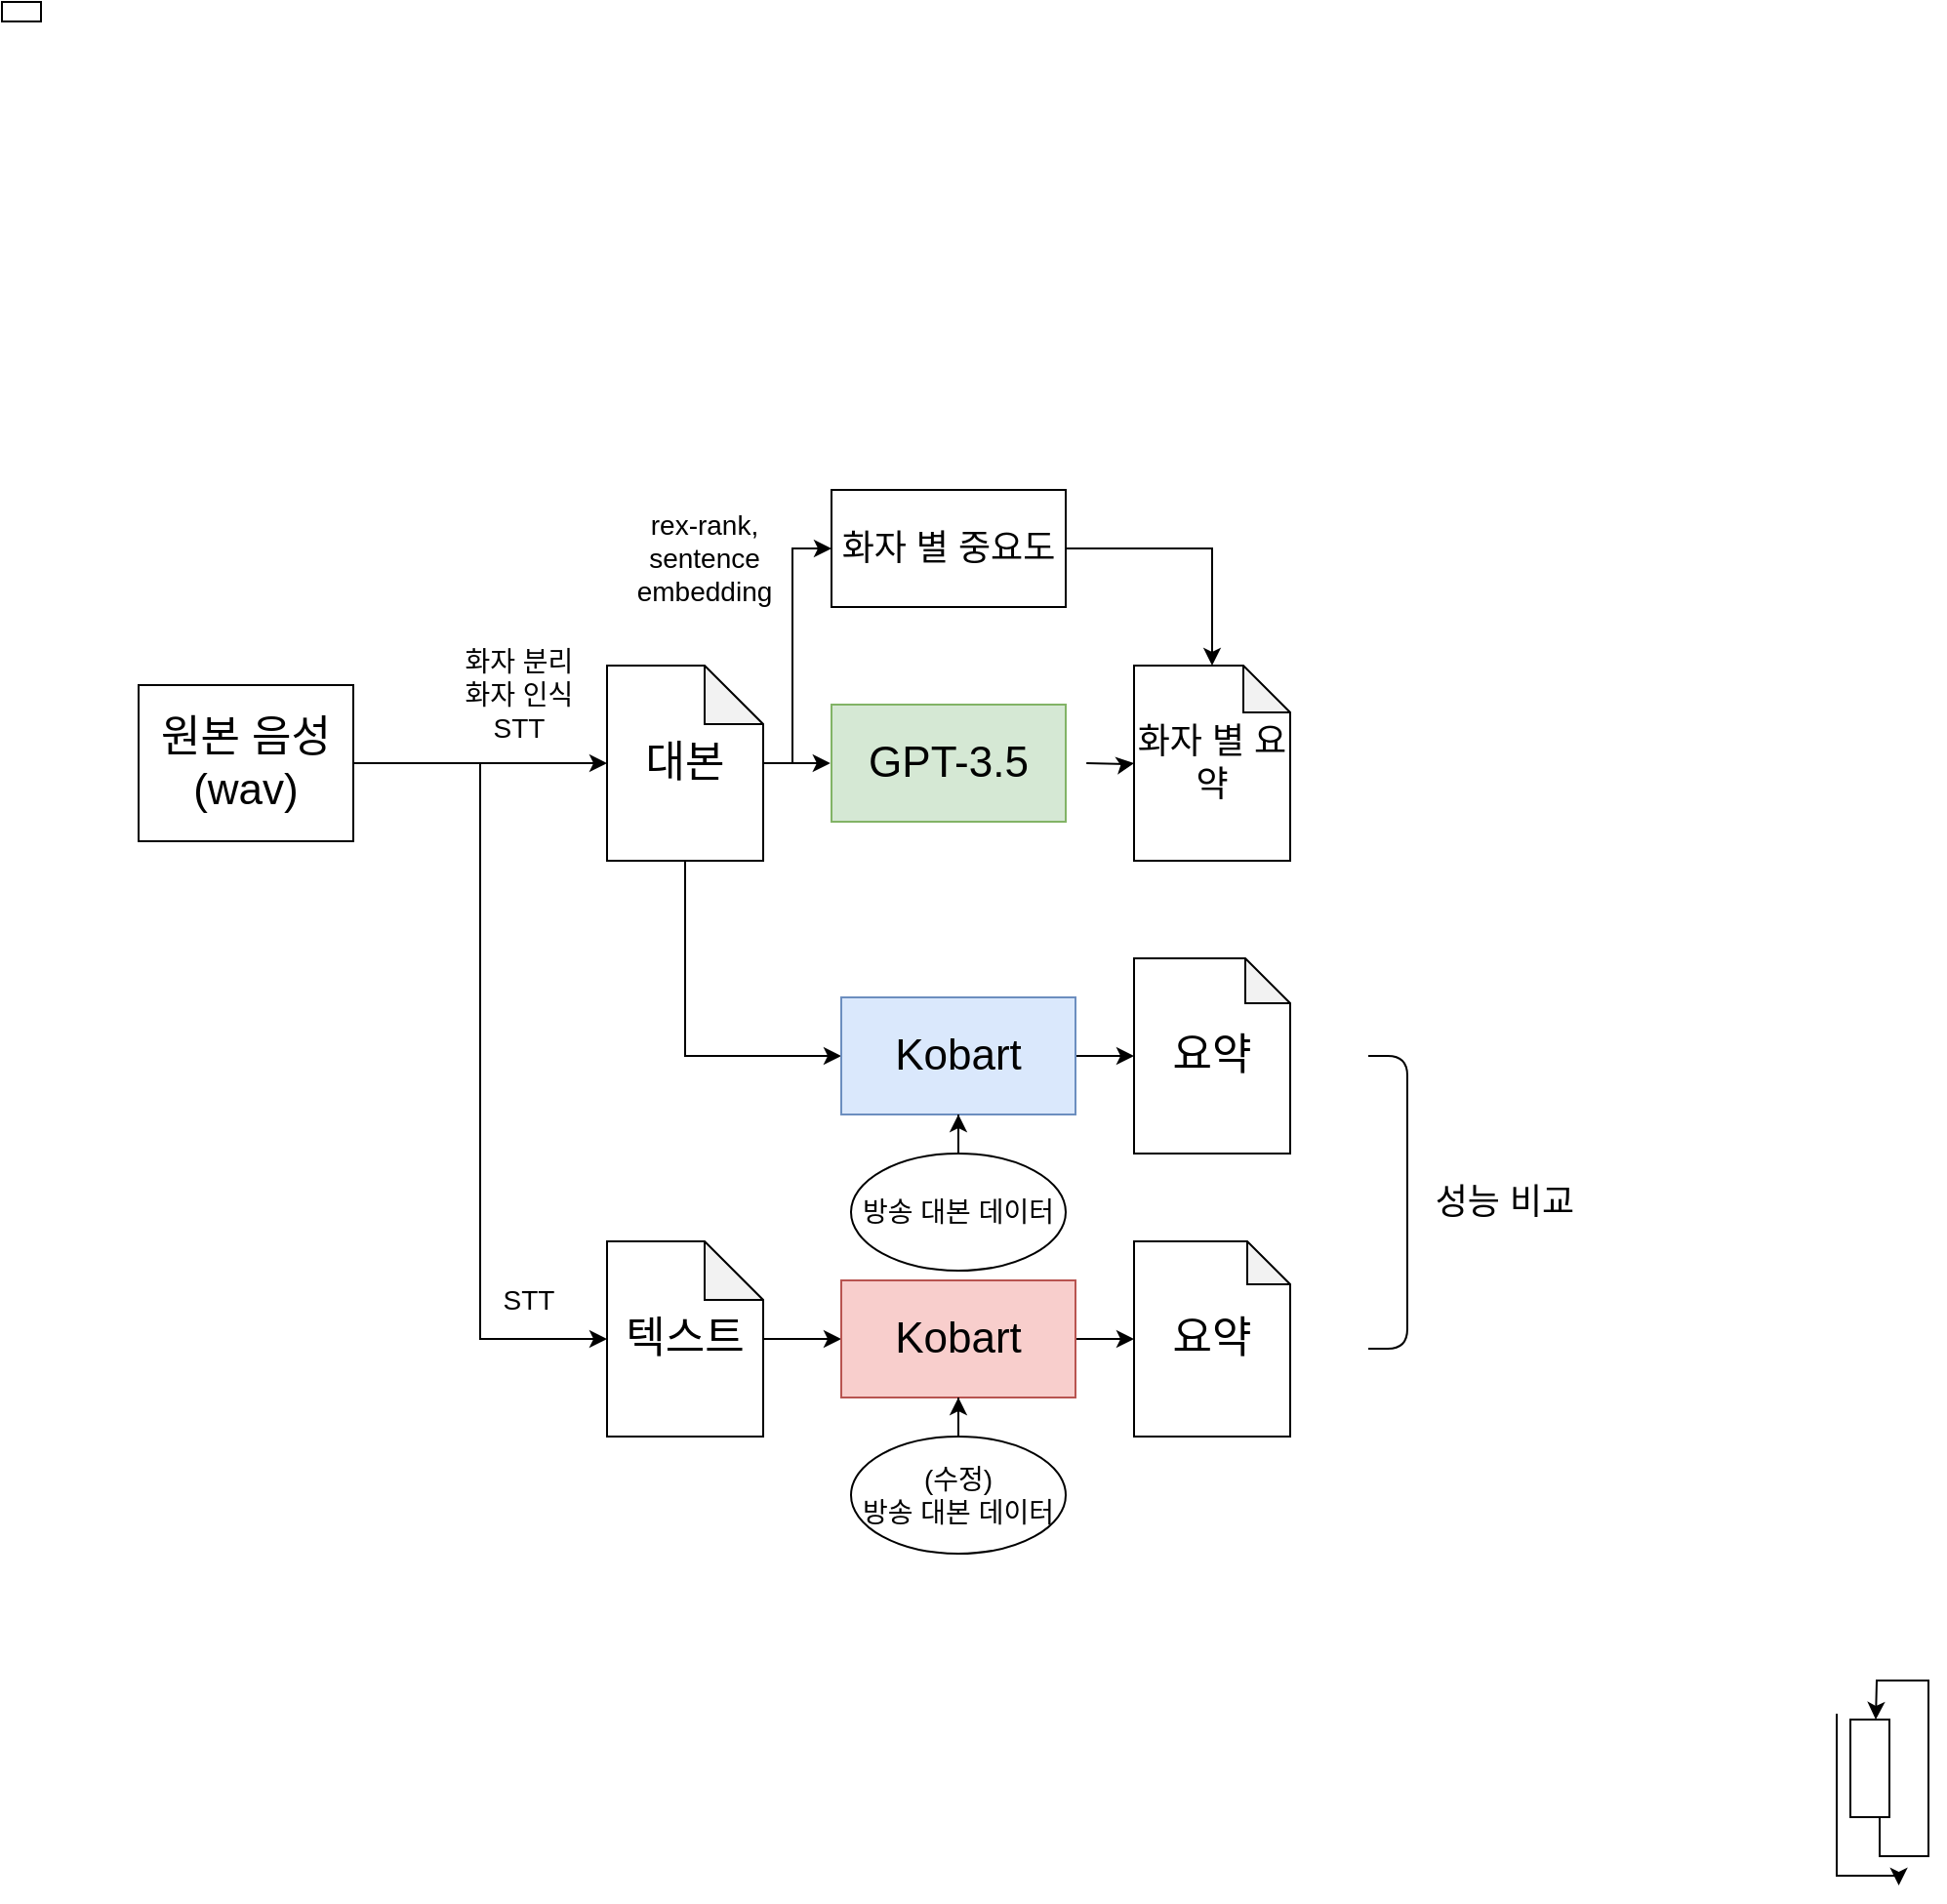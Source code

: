 <mxfile version="21.3.8" type="device">
  <diagram name="페이지-1" id="ilTycXGcQEC7P1KjRxtY">
    <mxGraphModel dx="1050" dy="549" grid="1" gridSize="10" guides="1" tooltips="1" connect="1" arrows="1" fold="1" page="1" pageScale="1" pageWidth="827" pageHeight="1169" math="0" shadow="0">
      <root>
        <mxCell id="0" />
        <mxCell id="1" parent="0" />
        <mxCell id="XiqdvJZgYnGLgTElsW7T-5" style="edgeStyle=orthogonalEdgeStyle;rounded=0;orthogonalLoop=1;jettySize=auto;html=1;exitX=1;exitY=0.5;exitDx=0;exitDy=0;entryX=0;entryY=0.5;entryDx=0;entryDy=0;entryPerimeter=0;" parent="1" source="XiqdvJZgYnGLgTElsW7T-1" target="XiqdvJZgYnGLgTElsW7T-2" edge="1">
          <mxGeometry relative="1" as="geometry" />
        </mxCell>
        <mxCell id="ihv4vDmcSObdJzUAZP7P-11" style="edgeStyle=orthogonalEdgeStyle;rounded=0;orthogonalLoop=1;jettySize=auto;html=1;entryX=0;entryY=0.5;entryDx=0;entryDy=0;entryPerimeter=0;" edge="1" parent="1" source="XiqdvJZgYnGLgTElsW7T-1" target="FoSNxoamMuhkXlRKIg11-5">
          <mxGeometry relative="1" as="geometry" />
        </mxCell>
        <mxCell id="XiqdvJZgYnGLgTElsW7T-1" value="&lt;font style=&quot;font-size: 22px;&quot;&gt;원본 음성&lt;br&gt;(wav)&lt;br&gt;&lt;/font&gt;" style="rounded=0;whiteSpace=wrap;html=1;" parent="1" vertex="1">
          <mxGeometry x="90" y="360" width="110" height="80" as="geometry" />
        </mxCell>
        <mxCell id="ihv4vDmcSObdJzUAZP7P-5" style="edgeStyle=orthogonalEdgeStyle;rounded=0;orthogonalLoop=1;jettySize=auto;html=1;entryX=0;entryY=0.5;entryDx=0;entryDy=0;" edge="1" parent="1" source="XiqdvJZgYnGLgTElsW7T-2" target="FoSNxoamMuhkXlRKIg11-11">
          <mxGeometry relative="1" as="geometry">
            <Array as="points">
              <mxPoint x="370" y="550" />
            </Array>
          </mxGeometry>
        </mxCell>
        <mxCell id="ihv4vDmcSObdJzUAZP7P-6" value="" style="edgeStyle=orthogonalEdgeStyle;rounded=0;orthogonalLoop=1;jettySize=auto;html=1;" edge="1" parent="1" source="XiqdvJZgYnGLgTElsW7T-2">
          <mxGeometry relative="1" as="geometry">
            <mxPoint x="444.41" y="400" as="targetPoint" />
          </mxGeometry>
        </mxCell>
        <mxCell id="ihv4vDmcSObdJzUAZP7P-24" style="edgeStyle=orthogonalEdgeStyle;rounded=0;orthogonalLoop=1;jettySize=auto;html=1;entryX=0;entryY=0.5;entryDx=0;entryDy=0;" edge="1" parent="1" source="XiqdvJZgYnGLgTElsW7T-2" target="ihv4vDmcSObdJzUAZP7P-20">
          <mxGeometry relative="1" as="geometry">
            <Array as="points">
              <mxPoint x="425" y="400" />
              <mxPoint x="425" y="290" />
            </Array>
          </mxGeometry>
        </mxCell>
        <mxCell id="XiqdvJZgYnGLgTElsW7T-2" value="&lt;font style=&quot;font-size: 22px;&quot;&gt;대본&lt;/font&gt;" style="shape=note;whiteSpace=wrap;html=1;backgroundOutline=1;darkOpacity=0.05;" parent="1" vertex="1">
          <mxGeometry x="330" y="350" width="80" height="100" as="geometry" />
        </mxCell>
        <mxCell id="XiqdvJZgYnGLgTElsW7T-20" value="&lt;font style=&quot;font-size: 22px;&quot;&gt;요약&lt;/font&gt;" style="shape=note;whiteSpace=wrap;html=1;backgroundOutline=1;darkOpacity=0.05;size=23;" parent="1" vertex="1">
          <mxGeometry x="600" y="500" width="80" height="100" as="geometry" />
        </mxCell>
        <mxCell id="XiqdvJZgYnGLgTElsW7T-25" value="" style="rounded=0;whiteSpace=wrap;html=1;" parent="1" vertex="1">
          <mxGeometry x="20" y="10" width="20" height="10" as="geometry" />
        </mxCell>
        <mxCell id="FoSNxoamMuhkXlRKIg11-25" style="edgeStyle=orthogonalEdgeStyle;rounded=0;orthogonalLoop=1;jettySize=auto;html=1;exitX=0.75;exitY=1;exitDx=0;exitDy=0;" parent="1" source="XiqdvJZgYnGLgTElsW7T-26" edge="1">
          <mxGeometry relative="1" as="geometry">
            <mxPoint x="980" y="890" as="targetPoint" />
          </mxGeometry>
        </mxCell>
        <mxCell id="XiqdvJZgYnGLgTElsW7T-26" value="" style="rounded=0;whiteSpace=wrap;html=1;" parent="1" vertex="1">
          <mxGeometry x="967" y="890" width="20" height="50" as="geometry" />
        </mxCell>
        <mxCell id="FoSNxoamMuhkXlRKIg11-16" value="" style="edgeStyle=orthogonalEdgeStyle;rounded=0;orthogonalLoop=1;jettySize=auto;html=1;" parent="1" source="FoSNxoamMuhkXlRKIg11-5" target="FoSNxoamMuhkXlRKIg11-12" edge="1">
          <mxGeometry relative="1" as="geometry" />
        </mxCell>
        <mxCell id="FoSNxoamMuhkXlRKIg11-5" value="&lt;font style=&quot;font-size: 22px;&quot;&gt;텍스트&lt;/font&gt;" style="shape=note;whiteSpace=wrap;html=1;backgroundOutline=1;darkOpacity=0.05;" parent="1" vertex="1">
          <mxGeometry x="330" y="645" width="80" height="100" as="geometry" />
        </mxCell>
        <mxCell id="FoSNxoamMuhkXlRKIg11-6" value="&lt;font style=&quot;font-size: 22px;&quot;&gt;요약&lt;/font&gt;" style="shape=note;whiteSpace=wrap;html=1;backgroundOutline=1;darkOpacity=0.05;size=22;" parent="1" vertex="1">
          <mxGeometry x="600" y="645" width="80" height="100" as="geometry" />
        </mxCell>
        <mxCell id="FoSNxoamMuhkXlRKIg11-9" value="&lt;font style=&quot;font-size: 14px;&quot;&gt;STT&lt;/font&gt;" style="text;html=1;strokeColor=none;fillColor=none;align=center;verticalAlign=middle;whiteSpace=wrap;rounded=0;" parent="1" vertex="1">
          <mxGeometry x="260" y="660" width="60" height="30" as="geometry" />
        </mxCell>
        <mxCell id="FoSNxoamMuhkXlRKIg11-15" value="" style="edgeStyle=orthogonalEdgeStyle;rounded=0;orthogonalLoop=1;jettySize=auto;html=1;" parent="1" source="FoSNxoamMuhkXlRKIg11-11" target="XiqdvJZgYnGLgTElsW7T-20" edge="1">
          <mxGeometry relative="1" as="geometry" />
        </mxCell>
        <mxCell id="FoSNxoamMuhkXlRKIg11-11" value="&lt;font style=&quot;font-size: 22px;&quot;&gt;Kobart&lt;/font&gt;" style="rounded=0;whiteSpace=wrap;html=1;fillColor=#dae8fc;strokeColor=#6c8ebf;" parent="1" vertex="1">
          <mxGeometry x="450" y="520" width="120" height="60" as="geometry" />
        </mxCell>
        <mxCell id="FoSNxoamMuhkXlRKIg11-17" value="" style="edgeStyle=orthogonalEdgeStyle;rounded=0;orthogonalLoop=1;jettySize=auto;html=1;" parent="1" source="FoSNxoamMuhkXlRKIg11-12" target="FoSNxoamMuhkXlRKIg11-6" edge="1">
          <mxGeometry relative="1" as="geometry" />
        </mxCell>
        <mxCell id="FoSNxoamMuhkXlRKIg11-12" value="&lt;font style=&quot;font-size: 22px;&quot;&gt;Kobart&lt;/font&gt;" style="rounded=0;whiteSpace=wrap;html=1;fillColor=#f8cecc;strokeColor=#b85450;" parent="1" vertex="1">
          <mxGeometry x="450" y="665" width="120" height="60" as="geometry" />
        </mxCell>
        <mxCell id="FoSNxoamMuhkXlRKIg11-21" value="" style="edgeStyle=orthogonalEdgeStyle;rounded=0;orthogonalLoop=1;jettySize=auto;html=1;" parent="1" source="FoSNxoamMuhkXlRKIg11-19" target="FoSNxoamMuhkXlRKIg11-11" edge="1">
          <mxGeometry relative="1" as="geometry" />
        </mxCell>
        <mxCell id="FoSNxoamMuhkXlRKIg11-19" value="&lt;font style=&quot;font-size: 14px;&quot;&gt;방송 대본 데이터&lt;/font&gt;" style="ellipse;whiteSpace=wrap;html=1;" parent="1" vertex="1">
          <mxGeometry x="455" y="600" width="110" height="60" as="geometry" />
        </mxCell>
        <mxCell id="FoSNxoamMuhkXlRKIg11-22" value="" style="edgeStyle=orthogonalEdgeStyle;rounded=0;orthogonalLoop=1;jettySize=auto;html=1;" parent="1" target="FoSNxoamMuhkXlRKIg11-12" edge="1" source="FoSNxoamMuhkXlRKIg11-23">
          <mxGeometry relative="1" as="geometry">
            <mxPoint x="510" y="770" as="sourcePoint" />
          </mxGeometry>
        </mxCell>
        <mxCell id="FoSNxoamMuhkXlRKIg11-24" style="edgeStyle=orthogonalEdgeStyle;rounded=0;orthogonalLoop=1;jettySize=auto;html=1;entryX=1.24;entryY=1.7;entryDx=0;entryDy=0;entryPerimeter=0;" parent="1" target="XiqdvJZgYnGLgTElsW7T-26" edge="1">
          <mxGeometry relative="1" as="geometry">
            <mxPoint x="960" y="887" as="sourcePoint" />
            <Array as="points">
              <mxPoint x="960" y="970" />
              <mxPoint x="992" y="970" />
            </Array>
          </mxGeometry>
        </mxCell>
        <mxCell id="ihv4vDmcSObdJzUAZP7P-9" value="" style="edgeStyle=orthogonalEdgeStyle;rounded=0;orthogonalLoop=1;jettySize=auto;html=1;" edge="1" parent="1" target="ihv4vDmcSObdJzUAZP7P-8">
          <mxGeometry relative="1" as="geometry">
            <mxPoint x="575.59" y="400" as="sourcePoint" />
          </mxGeometry>
        </mxCell>
        <mxCell id="ihv4vDmcSObdJzUAZP7P-8" value="&lt;font style=&quot;font-size: 18px;&quot;&gt;화자 별 요약&lt;/font&gt;" style="shape=note;whiteSpace=wrap;html=1;backgroundOutline=1;darkOpacity=0.05;size=24;" vertex="1" parent="1">
          <mxGeometry x="600" y="350" width="80" height="100" as="geometry" />
        </mxCell>
        <mxCell id="XiqdvJZgYnGLgTElsW7T-14" value="&lt;font style=&quot;font-size: 14px;&quot;&gt;화자 분리&lt;br&gt;화자 인식&lt;br&gt;STT&lt;/font&gt;" style="text;html=1;strokeColor=none;fillColor=none;align=center;verticalAlign=middle;whiteSpace=wrap;rounded=0;" parent="1" vertex="1">
          <mxGeometry x="220" y="330" width="130" height="70" as="geometry" />
        </mxCell>
        <mxCell id="ihv4vDmcSObdJzUAZP7P-13" value="" style="shape=curlyBracket;whiteSpace=wrap;html=1;rounded=1;flipH=1;labelPosition=right;verticalLabelPosition=middle;align=left;verticalAlign=middle;size=0;" vertex="1" parent="1">
          <mxGeometry x="720" y="550" width="20" height="150" as="geometry" />
        </mxCell>
        <mxCell id="ihv4vDmcSObdJzUAZP7P-14" value="&lt;font style=&quot;font-size: 22px;&quot;&gt;GPT-3.5&lt;/font&gt;" style="rounded=0;whiteSpace=wrap;html=1;fillColor=#d5e8d4;strokeColor=#82b366;" vertex="1" parent="1">
          <mxGeometry x="445" y="370" width="120" height="60" as="geometry" />
        </mxCell>
        <mxCell id="ihv4vDmcSObdJzUAZP7P-15" value="" style="edgeStyle=orthogonalEdgeStyle;rounded=0;orthogonalLoop=1;jettySize=auto;html=1;" edge="1" parent="1" target="FoSNxoamMuhkXlRKIg11-23">
          <mxGeometry relative="1" as="geometry">
            <mxPoint x="510" y="770" as="sourcePoint" />
            <mxPoint x="510" y="725" as="targetPoint" />
          </mxGeometry>
        </mxCell>
        <mxCell id="FoSNxoamMuhkXlRKIg11-23" value="&lt;font style=&quot;font-size: 14px;&quot;&gt;(수정)&lt;br&gt;방송 대본 데이터&lt;/font&gt;" style="ellipse;whiteSpace=wrap;html=1;" parent="1" vertex="1">
          <mxGeometry x="455" y="745" width="110" height="60" as="geometry" />
        </mxCell>
        <mxCell id="ihv4vDmcSObdJzUAZP7P-16" value="&lt;font style=&quot;font-size: 18px;&quot;&gt;성능 비교&lt;/font&gt;" style="text;html=1;strokeColor=none;fillColor=none;align=center;verticalAlign=middle;whiteSpace=wrap;rounded=0;" vertex="1" parent="1">
          <mxGeometry x="740" y="610" width="100" height="30" as="geometry" />
        </mxCell>
        <mxCell id="ihv4vDmcSObdJzUAZP7P-22" style="edgeStyle=orthogonalEdgeStyle;rounded=0;orthogonalLoop=1;jettySize=auto;html=1;entryX=0.5;entryY=0;entryDx=0;entryDy=0;entryPerimeter=0;" edge="1" parent="1" source="ihv4vDmcSObdJzUAZP7P-20" target="ihv4vDmcSObdJzUAZP7P-8">
          <mxGeometry relative="1" as="geometry" />
        </mxCell>
        <mxCell id="ihv4vDmcSObdJzUAZP7P-20" value="&lt;font style=&quot;font-size: 18px;&quot;&gt;화자 별 중요도&lt;/font&gt;" style="rounded=0;whiteSpace=wrap;html=1;" vertex="1" parent="1">
          <mxGeometry x="445" y="260" width="120" height="60" as="geometry" />
        </mxCell>
        <mxCell id="ihv4vDmcSObdJzUAZP7P-25" value="&lt;font style=&quot;font-size: 14px;&quot;&gt;rex-rank,&lt;br&gt;sentence embedding&lt;/font&gt;" style="text;html=1;strokeColor=none;fillColor=none;align=center;verticalAlign=middle;whiteSpace=wrap;rounded=0;" vertex="1" parent="1">
          <mxGeometry x="330" y="280" width="100" height="30" as="geometry" />
        </mxCell>
      </root>
    </mxGraphModel>
  </diagram>
</mxfile>
